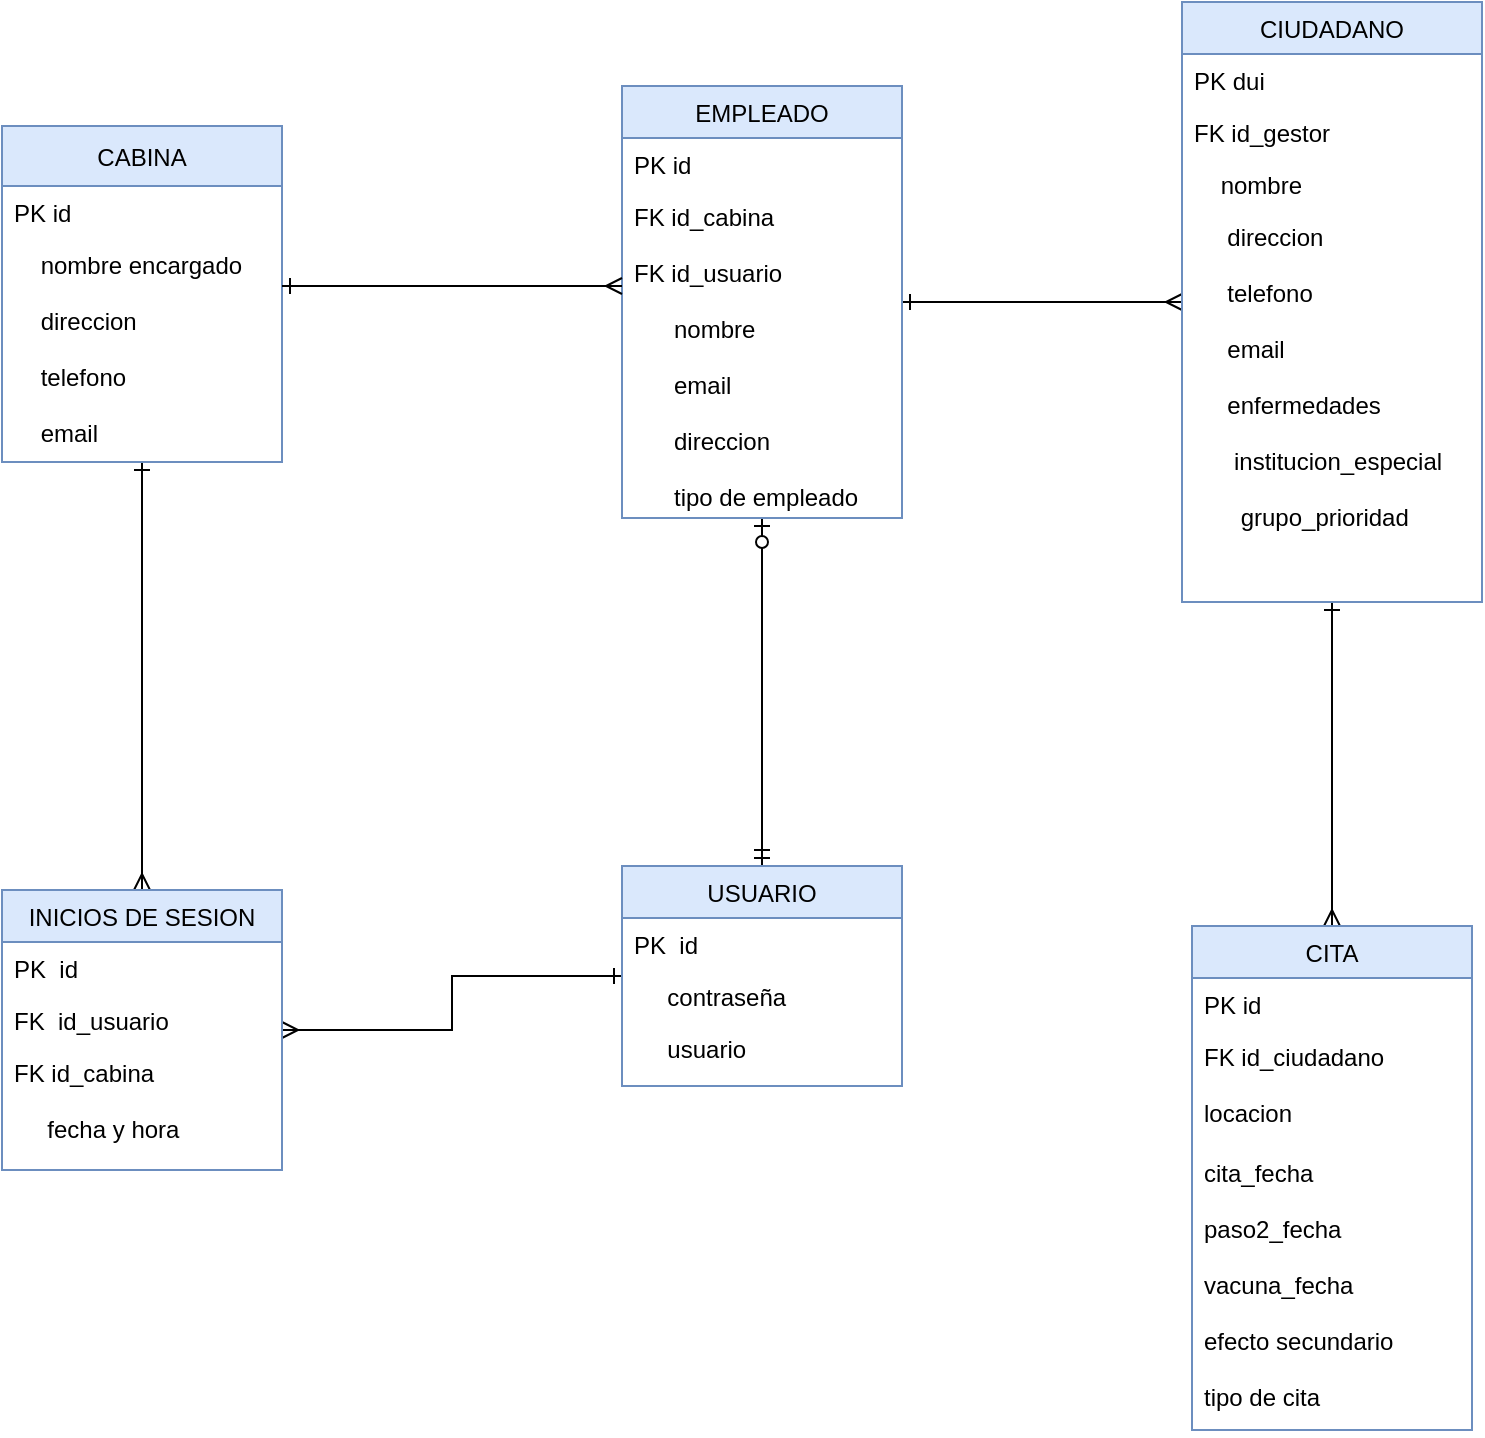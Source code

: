 <mxfile version="14.8.2" type="device"><diagram id="vft-TGcvYifocsDjNn9N" name="Page-1"><mxGraphModel dx="1021" dy="529" grid="1" gridSize="10" guides="1" tooltips="1" connect="1" arrows="1" fold="1" page="1" pageScale="1" pageWidth="827" pageHeight="1169" math="0" shadow="0"><root><mxCell id="0"/><mxCell id="1" parent="0"/><mxCell id="hWnqum1ooopdbffJmbuA-13" style="edgeStyle=orthogonalEdgeStyle;rounded=0;orthogonalLoop=1;jettySize=auto;html=1;entryX=0.5;entryY=0;entryDx=0;entryDy=0;fontColor=#000000;startArrow=ERone;startFill=0;endArrow=ERmany;endFill=0;" parent="1" source="ZFXxuJkuyTmmBfgGB5lG-1" edge="1"><mxGeometry relative="1" as="geometry"><mxPoint x="370" y="492" as="targetPoint"/></mxGeometry></mxCell><mxCell id="ZFXxuJkuyTmmBfgGB5lG-1" value="CABINA" style="swimlane;fontStyle=0;childLayout=stackLayout;horizontal=1;startSize=30;fillColor=#dae8fc;horizontalStack=0;resizeParent=1;resizeParentMax=0;resizeLast=0;collapsible=1;marginBottom=0;strokeColor=#6c8ebf;" parent="1" vertex="1"><mxGeometry x="300" y="110" width="140" height="168" as="geometry"><mxRectangle x="140" y="130" width="70" height="26" as="alternateBounds"/></mxGeometry></mxCell><mxCell id="ZFXxuJkuyTmmBfgGB5lG-2" value="PK id" style="text;strokeColor=none;fillColor=none;align=left;verticalAlign=top;spacingLeft=4;spacingRight=4;overflow=hidden;rotatable=0;points=[[0,0.5],[1,0.5]];portConstraint=eastwest;labelBackgroundColor=none;fontStyle=0" parent="ZFXxuJkuyTmmBfgGB5lG-1" vertex="1"><mxGeometry y="30" width="140" height="26" as="geometry"/></mxCell><mxCell id="ZFXxuJkuyTmmBfgGB5lG-4" value="    nombre encargado&#10;  &#10;    direccion&#10;&#10;    telefono&#10;&#10;    email&#10;&#10;&#10;" style="text;strokeColor=none;fillColor=none;align=left;verticalAlign=top;spacingLeft=4;spacingRight=4;overflow=hidden;rotatable=0;points=[[0,0.5],[1,0.5]];portConstraint=eastwest;" parent="ZFXxuJkuyTmmBfgGB5lG-1" vertex="1"><mxGeometry y="56" width="140" height="112" as="geometry"/></mxCell><mxCell id="hWnqum1ooopdbffJmbuA-3" style="edgeStyle=orthogonalEdgeStyle;rounded=0;orthogonalLoop=1;jettySize=auto;html=1;startArrow=ERone;startFill=0;endArrow=ERmany;endFill=0;" parent="1" source="ZFXxuJkuyTmmBfgGB5lG-5" target="ZFXxuJkuyTmmBfgGB5lG-9" edge="1"><mxGeometry relative="1" as="geometry"><mxPoint x="840" y="198" as="targetPoint"/></mxGeometry></mxCell><mxCell id="hWnqum1ooopdbffJmbuA-23" style="edgeStyle=orthogonalEdgeStyle;rounded=0;orthogonalLoop=1;jettySize=auto;html=1;entryX=0.5;entryY=0;entryDx=0;entryDy=0;fontColor=#000000;startArrow=ERzeroToOne;startFill=1;endArrow=ERmandOne;endFill=0;" parent="1" source="ZFXxuJkuyTmmBfgGB5lG-5" target="ZFXxuJkuyTmmBfgGB5lG-17" edge="1"><mxGeometry relative="1" as="geometry"/></mxCell><mxCell id="ZFXxuJkuyTmmBfgGB5lG-5" value="EMPLEADO" style="swimlane;fontStyle=0;childLayout=stackLayout;horizontal=1;startSize=26;fillColor=#dae8fc;horizontalStack=0;resizeParent=1;resizeParentMax=0;resizeLast=0;collapsible=1;marginBottom=0;strokeColor=#6c8ebf;" parent="1" vertex="1"><mxGeometry x="610" y="90" width="140" height="216" as="geometry"/></mxCell><mxCell id="ZFXxuJkuyTmmBfgGB5lG-6" value="PK id" style="text;strokeColor=none;fillColor=none;align=left;verticalAlign=top;spacingLeft=4;spacingRight=4;overflow=hidden;rotatable=0;points=[[0,0.5],[1,0.5]];portConstraint=eastwest;fontStyle=0;" parent="ZFXxuJkuyTmmBfgGB5lG-5" vertex="1"><mxGeometry y="26" width="140" height="26" as="geometry"/></mxCell><mxCell id="ZFXxuJkuyTmmBfgGB5lG-7" value="FK id_cabina  &#10;&#10;FK id_usuario&#10;&#10;      nombre&#10;&#10;      email&#10;&#10;      direccion&#10;&#10;      tipo de empleado&#10;" style="text;strokeColor=none;fillColor=none;align=left;verticalAlign=top;spacingLeft=4;spacingRight=4;overflow=hidden;rotatable=0;points=[[0,0.5],[1,0.5]];portConstraint=eastwest;" parent="ZFXxuJkuyTmmBfgGB5lG-5" vertex="1"><mxGeometry y="52" width="140" height="164" as="geometry"/></mxCell><mxCell id="hWnqum1ooopdbffJmbuA-21" style="edgeStyle=orthogonalEdgeStyle;rounded=0;orthogonalLoop=1;jettySize=auto;html=1;entryX=0.5;entryY=0;entryDx=0;entryDy=0;fontColor=#000000;startArrow=ERone;startFill=0;endArrow=ERmany;endFill=0;" parent="1" source="ZFXxuJkuyTmmBfgGB5lG-9" target="ZFXxuJkuyTmmBfgGB5lG-13" edge="1"><mxGeometry relative="1" as="geometry"/></mxCell><mxCell id="ZFXxuJkuyTmmBfgGB5lG-9" value="CIUDADANO" style="swimlane;fontStyle=0;childLayout=stackLayout;horizontal=1;startSize=26;fillColor=#dae8fc;horizontalStack=0;resizeParent=1;resizeParentMax=0;resizeLast=0;collapsible=1;marginBottom=0;strokeColor=#6c8ebf;" parent="1" vertex="1"><mxGeometry x="890" y="48" width="150" height="300" as="geometry"/></mxCell><mxCell id="ZFXxuJkuyTmmBfgGB5lG-10" value="PK dui" style="text;strokeColor=none;fillColor=none;align=left;verticalAlign=top;spacingLeft=4;spacingRight=4;overflow=hidden;rotatable=0;points=[[0,0.5],[1,0.5]];portConstraint=eastwest;fontStyle=0" parent="ZFXxuJkuyTmmBfgGB5lG-9" vertex="1"><mxGeometry y="26" width="150" height="26" as="geometry"/></mxCell><mxCell id="hWnqum1ooopdbffJmbuA-5" value="FK id_gestor" style="text;strokeColor=none;fillColor=none;align=left;verticalAlign=top;spacingLeft=4;spacingRight=4;overflow=hidden;rotatable=0;points=[[0,0.5],[1,0.5]];portConstraint=eastwest;fontStyle=0" parent="ZFXxuJkuyTmmBfgGB5lG-9" vertex="1"><mxGeometry y="52" width="150" height="26" as="geometry"/></mxCell><mxCell id="ZFXxuJkuyTmmBfgGB5lG-11" value="      nombre" style="text;strokeColor=none;fillColor=none;align=left;verticalAlign=top;spacingLeft=4;spacingRight=4;overflow=hidden;rotatable=0;points=[[0,0.5],[1,0.5]];portConstraint=eastwest;" parent="ZFXxuJkuyTmmBfgGB5lG-9" vertex="1"><mxGeometry y="78" width="150" height="26" as="geometry"/></mxCell><mxCell id="ZFXxuJkuyTmmBfgGB5lG-12" value="     direccion&#10;&#10;     telefono&#10;&#10;     email&#10;&#10;     enfermedades &#10;    &#10;      institucion_especial &#10;&#10;       grupo_prioridad" style="text;strokeColor=none;fillColor=none;align=left;verticalAlign=top;spacingLeft=4;spacingRight=4;overflow=hidden;rotatable=0;points=[[0,0.5],[1,0.5]];portConstraint=eastwest;fontStyle=0" parent="ZFXxuJkuyTmmBfgGB5lG-9" vertex="1"><mxGeometry y="104" width="150" height="196" as="geometry"/></mxCell><mxCell id="ZFXxuJkuyTmmBfgGB5lG-13" value="CITA" style="swimlane;fontStyle=0;childLayout=stackLayout;horizontal=1;startSize=26;fillColor=#dae8fc;horizontalStack=0;resizeParent=1;resizeParentMax=0;resizeLast=0;collapsible=1;marginBottom=0;strokeColor=#6c8ebf;" parent="1" vertex="1"><mxGeometry x="895" y="510" width="140" height="252" as="geometry"/></mxCell><mxCell id="ZFXxuJkuyTmmBfgGB5lG-14" value="PK id" style="text;strokeColor=none;fillColor=none;align=left;verticalAlign=top;spacingLeft=4;spacingRight=4;overflow=hidden;rotatable=0;points=[[0,0.5],[1,0.5]];portConstraint=eastwest;fontStyle=0" parent="ZFXxuJkuyTmmBfgGB5lG-13" vertex="1"><mxGeometry y="26" width="140" height="26" as="geometry"/></mxCell><mxCell id="ZFXxuJkuyTmmBfgGB5lG-15" value="FK id_ciudadano&#10;&#10;locacion" style="text;strokeColor=none;fillColor=none;align=left;verticalAlign=top;spacingLeft=4;spacingRight=4;overflow=hidden;rotatable=0;points=[[0,0.5],[1,0.5]];portConstraint=eastwest;" parent="ZFXxuJkuyTmmBfgGB5lG-13" vertex="1"><mxGeometry y="52" width="140" height="58" as="geometry"/></mxCell><mxCell id="ZFXxuJkuyTmmBfgGB5lG-16" value="cita_fecha&#10;&#10;paso2_fecha&#10;&#10;vacuna_fecha&#10;&#10;efecto secundario&#10;&#10;tipo de cita" style="text;strokeColor=none;fillColor=none;align=left;verticalAlign=top;spacingLeft=4;spacingRight=4;overflow=hidden;rotatable=0;points=[[0,0.5],[1,0.5]];portConstraint=eastwest;fontStyle=0" parent="ZFXxuJkuyTmmBfgGB5lG-13" vertex="1"><mxGeometry y="110" width="140" height="142" as="geometry"/></mxCell><mxCell id="hWnqum1ooopdbffJmbuA-14" style="edgeStyle=orthogonalEdgeStyle;rounded=0;orthogonalLoop=1;jettySize=auto;html=1;fontColor=#000000;startArrow=ERone;startFill=0;endArrow=ERmany;endFill=0;" parent="1" source="ZFXxuJkuyTmmBfgGB5lG-17" target="pP2oBPW6RIpkeCxK9JNr-1" edge="1"><mxGeometry relative="1" as="geometry"><mxPoint x="450" y="550.059" as="targetPoint"/></mxGeometry></mxCell><mxCell id="ZFXxuJkuyTmmBfgGB5lG-17" value="USUARIO" style="swimlane;fontStyle=0;childLayout=stackLayout;horizontal=1;startSize=26;fillColor=#dae8fc;horizontalStack=0;resizeParent=1;resizeParentMax=0;resizeLast=0;collapsible=1;marginBottom=0;strokeColor=#6c8ebf;" parent="1" vertex="1"><mxGeometry x="610" y="480" width="140" height="110" as="geometry"><mxRectangle x="280" y="285" width="90" height="26" as="alternateBounds"/></mxGeometry></mxCell><mxCell id="ZFXxuJkuyTmmBfgGB5lG-18" value="PK  id" style="text;strokeColor=none;fillColor=none;align=left;verticalAlign=top;spacingLeft=4;spacingRight=4;overflow=hidden;rotatable=0;points=[[0,0.5],[1,0.5]];portConstraint=eastwest;fontStyle=0" parent="ZFXxuJkuyTmmBfgGB5lG-17" vertex="1"><mxGeometry y="26" width="140" height="26" as="geometry"/></mxCell><mxCell id="ZFXxuJkuyTmmBfgGB5lG-19" value="      contraseña" style="text;strokeColor=none;fillColor=none;align=left;verticalAlign=top;spacingLeft=4;spacingRight=4;overflow=hidden;rotatable=0;points=[[0,0.5],[1,0.5]];portConstraint=eastwest;" parent="ZFXxuJkuyTmmBfgGB5lG-17" vertex="1"><mxGeometry y="52" width="140" height="26" as="geometry"/></mxCell><mxCell id="ZFXxuJkuyTmmBfgGB5lG-20" value="      usuario" style="text;strokeColor=none;fillColor=none;align=left;verticalAlign=top;spacingLeft=4;spacingRight=4;overflow=hidden;rotatable=0;points=[[0,0.5],[1,0.5]];portConstraint=eastwest;fontStyle=0" parent="ZFXxuJkuyTmmBfgGB5lG-17" vertex="1"><mxGeometry y="78" width="140" height="32" as="geometry"/></mxCell><mxCell id="w8Rs1EE6hFcLUXC9ID-R-1" style="edgeStyle=orthogonalEdgeStyle;rounded=0;orthogonalLoop=1;jettySize=auto;html=1;startArrow=ERone;startFill=0;endArrow=ERmany;endFill=0;" parent="1" target="ZFXxuJkuyTmmBfgGB5lG-5" edge="1"><mxGeometry relative="1" as="geometry"><mxPoint x="440" y="190.0" as="sourcePoint"/><mxPoint x="597.06" y="245.76" as="targetPoint"/><Array as="points"><mxPoint x="570" y="190"/><mxPoint x="570" y="190"/></Array></mxGeometry></mxCell><mxCell id="pP2oBPW6RIpkeCxK9JNr-1" value="INICIOS DE SESION" style="swimlane;fontStyle=0;childLayout=stackLayout;horizontal=1;startSize=26;fillColor=#dae8fc;horizontalStack=0;resizeParent=1;resizeParentMax=0;resizeLast=0;collapsible=1;marginBottom=0;strokeColor=#6c8ebf;" vertex="1" parent="1"><mxGeometry x="300" y="492" width="140" height="140" as="geometry"><mxRectangle x="280" y="285" width="90" height="26" as="alternateBounds"/></mxGeometry></mxCell><mxCell id="pP2oBPW6RIpkeCxK9JNr-2" value="PK  id" style="text;strokeColor=none;fillColor=none;align=left;verticalAlign=top;spacingLeft=4;spacingRight=4;overflow=hidden;rotatable=0;points=[[0,0.5],[1,0.5]];portConstraint=eastwest;fontStyle=0" vertex="1" parent="pP2oBPW6RIpkeCxK9JNr-1"><mxGeometry y="26" width="140" height="26" as="geometry"/></mxCell><mxCell id="pP2oBPW6RIpkeCxK9JNr-3" value="FK  id_usuario" style="text;strokeColor=none;fillColor=none;align=left;verticalAlign=top;spacingLeft=4;spacingRight=4;overflow=hidden;rotatable=0;points=[[0,0.5],[1,0.5]];portConstraint=eastwest;" vertex="1" parent="pP2oBPW6RIpkeCxK9JNr-1"><mxGeometry y="52" width="140" height="26" as="geometry"/></mxCell><mxCell id="pP2oBPW6RIpkeCxK9JNr-4" value="FK id_cabina&#10;&#10;      fecha y hora" style="text;strokeColor=none;fillColor=none;align=left;verticalAlign=top;spacingLeft=4;spacingRight=4;overflow=hidden;rotatable=0;points=[[0,0.5],[1,0.5]];portConstraint=eastwest;fontStyle=0" vertex="1" parent="pP2oBPW6RIpkeCxK9JNr-1"><mxGeometry y="78" width="140" height="62" as="geometry"/></mxCell></root></mxGraphModel></diagram></mxfile>